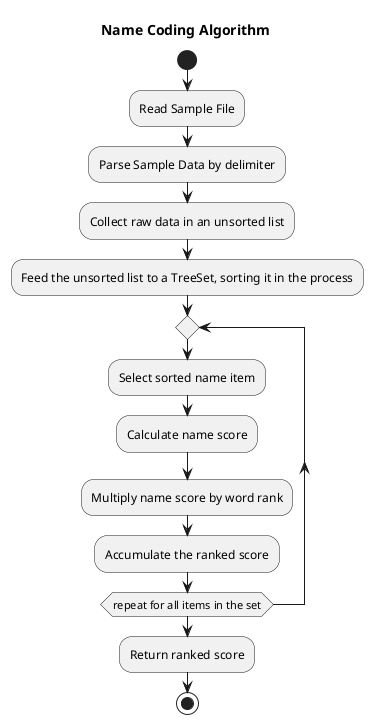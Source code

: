 @startuml

title Name Coding Algorithm

start
:Read Sample File;
:Parse Sample Data by delimiter;
:Collect raw data in an unsorted list;
:Feed the unsorted list to a TreeSet, sorting it in the process;

repeat
  :Select sorted name item;
  :Calculate name score;
  :Multiply name score by word rank;
  :Accumulate the ranked score;
repeat while (repeat for all items in the set)
:Return ranked score;

stop

@enduml